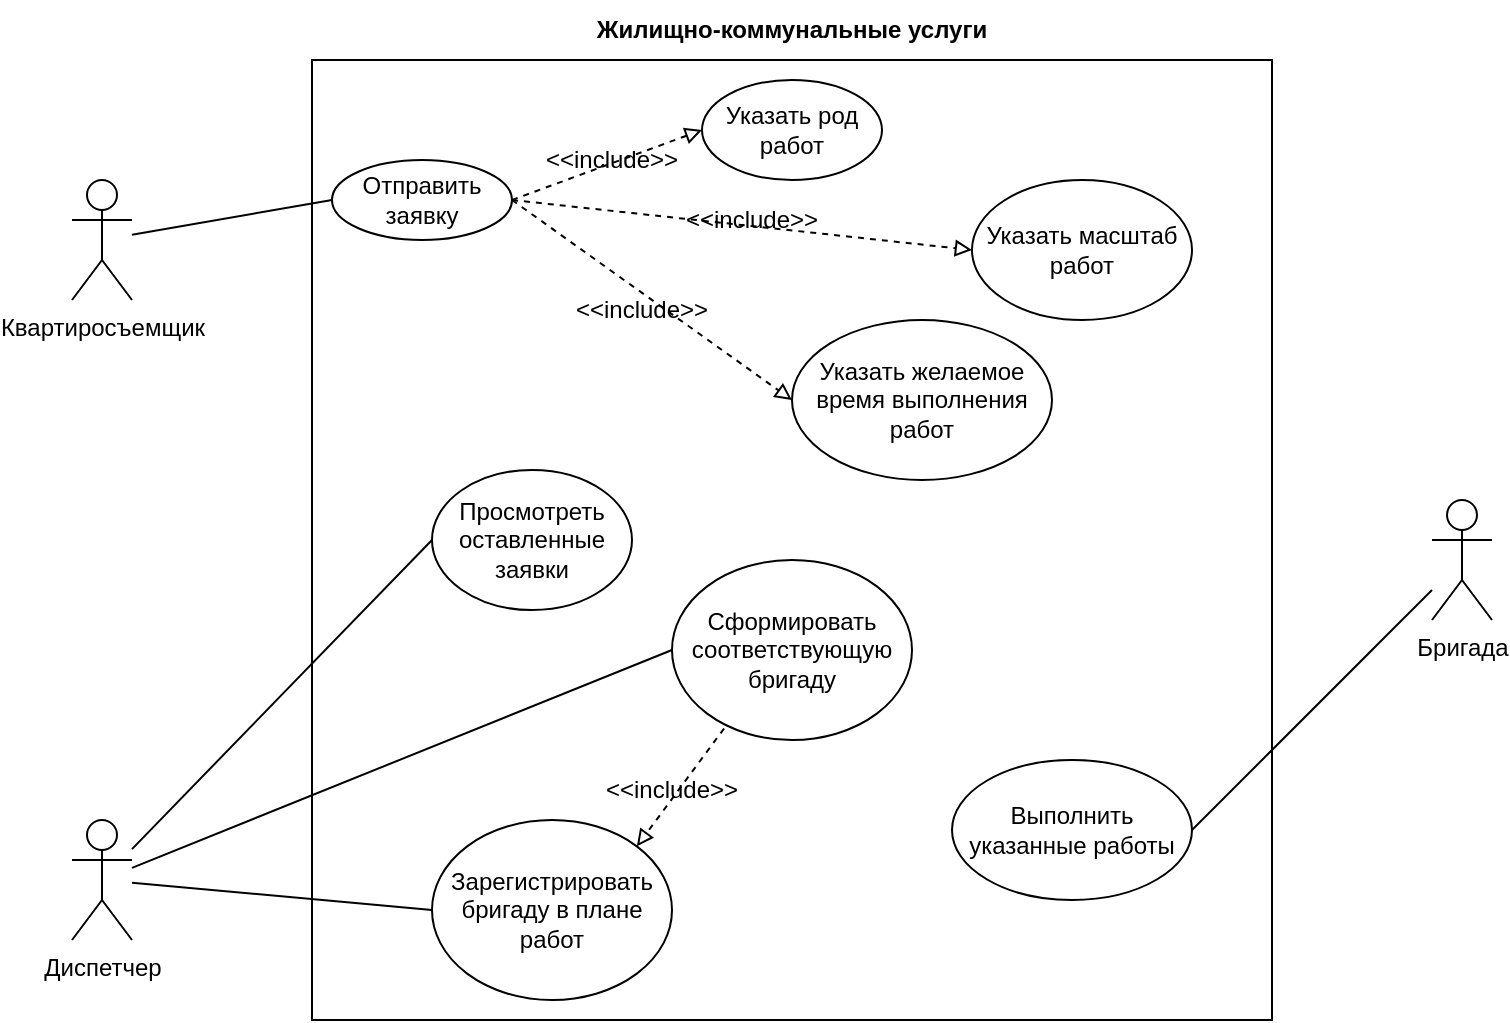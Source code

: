 <mxfile version="22.1.11" type="device">
  <diagram name="Page-1" id="85fQJN2st-ijptsXDaMO">
    <mxGraphModel dx="1050" dy="569" grid="1" gridSize="10" guides="1" tooltips="1" connect="1" arrows="1" fold="1" page="1" pageScale="1" pageWidth="850" pageHeight="1100" math="0" shadow="0">
      <root>
        <mxCell id="0" />
        <mxCell id="1" parent="0" />
        <mxCell id="ztAKsAVb6uiQ9-2xv97v-2" value="" style="whiteSpace=wrap;html=1;aspect=fixed;" parent="1" vertex="1">
          <mxGeometry x="200" y="80" width="480" height="480" as="geometry" />
        </mxCell>
        <mxCell id="ztAKsAVb6uiQ9-2xv97v-3" value="Квартиросъемщик" style="shape=umlActor;verticalLabelPosition=bottom;verticalAlign=top;html=1;outlineConnect=0;" parent="1" vertex="1">
          <mxGeometry x="80" y="140" width="30" height="60" as="geometry" />
        </mxCell>
        <mxCell id="ztAKsAVb6uiQ9-2xv97v-4" value="&lt;b&gt;Жилищно-коммунальные услуги&lt;/b&gt;" style="text;html=1;strokeColor=none;fillColor=none;align=center;verticalAlign=middle;whiteSpace=wrap;rounded=0;" parent="1" vertex="1">
          <mxGeometry x="340" y="50" width="200" height="30" as="geometry" />
        </mxCell>
        <mxCell id="ztAKsAVb6uiQ9-2xv97v-5" value="Отправить заявку" style="ellipse;whiteSpace=wrap;html=1;" parent="1" vertex="1">
          <mxGeometry x="210" y="130" width="90" height="40" as="geometry" />
        </mxCell>
        <mxCell id="ztAKsAVb6uiQ9-2xv97v-6" value="Указать род работ" style="ellipse;whiteSpace=wrap;html=1;" parent="1" vertex="1">
          <mxGeometry x="395" y="90" width="90" height="50" as="geometry" />
        </mxCell>
        <mxCell id="ztAKsAVb6uiQ9-2xv97v-7" value="Указать масштаб работ" style="ellipse;whiteSpace=wrap;html=1;" parent="1" vertex="1">
          <mxGeometry x="530" y="140" width="110" height="70" as="geometry" />
        </mxCell>
        <mxCell id="ztAKsAVb6uiQ9-2xv97v-8" value="Указать желаемое время выполнения работ" style="ellipse;whiteSpace=wrap;html=1;" parent="1" vertex="1">
          <mxGeometry x="440" y="210" width="130" height="80" as="geometry" />
        </mxCell>
        <mxCell id="ztAKsAVb6uiQ9-2xv97v-9" value="" style="endArrow=block;html=1;rounded=0;exitX=1;exitY=0.5;exitDx=0;exitDy=0;entryX=0;entryY=0.5;entryDx=0;entryDy=0;endFill=0;dashed=1;" parent="1" source="ztAKsAVb6uiQ9-2xv97v-5" target="ztAKsAVb6uiQ9-2xv97v-6" edge="1">
          <mxGeometry width="50" height="50" relative="1" as="geometry">
            <mxPoint x="310" y="230" as="sourcePoint" />
            <mxPoint x="360" y="180" as="targetPoint" />
          </mxGeometry>
        </mxCell>
        <mxCell id="ztAKsAVb6uiQ9-2xv97v-10" value="" style="endArrow=block;html=1;rounded=0;exitX=1;exitY=0.5;exitDx=0;exitDy=0;entryX=0;entryY=0.5;entryDx=0;entryDy=0;endFill=0;dashed=1;" parent="1" source="ztAKsAVb6uiQ9-2xv97v-5" target="ztAKsAVb6uiQ9-2xv97v-7" edge="1">
          <mxGeometry width="50" height="50" relative="1" as="geometry">
            <mxPoint x="250" y="320" as="sourcePoint" />
            <mxPoint x="300" y="270" as="targetPoint" />
          </mxGeometry>
        </mxCell>
        <mxCell id="ztAKsAVb6uiQ9-2xv97v-11" value="" style="endArrow=block;html=1;rounded=0;exitX=1;exitY=0.5;exitDx=0;exitDy=0;endFill=0;dashed=1;entryX=0;entryY=0.5;entryDx=0;entryDy=0;" parent="1" source="ztAKsAVb6uiQ9-2xv97v-5" target="ztAKsAVb6uiQ9-2xv97v-8" edge="1">
          <mxGeometry width="50" height="50" relative="1" as="geometry">
            <mxPoint x="300" y="250" as="sourcePoint" />
            <mxPoint x="350" y="200" as="targetPoint" />
          </mxGeometry>
        </mxCell>
        <mxCell id="ztAKsAVb6uiQ9-2xv97v-12" value="&amp;lt;&amp;lt;include&amp;gt;&amp;gt;" style="text;html=1;strokeColor=none;fillColor=none;align=center;verticalAlign=middle;whiteSpace=wrap;rounded=0;" parent="1" vertex="1">
          <mxGeometry x="320" y="115" width="60" height="30" as="geometry" />
        </mxCell>
        <mxCell id="ztAKsAVb6uiQ9-2xv97v-13" value="&amp;lt;&amp;lt;include&amp;gt;&amp;gt;" style="text;html=1;strokeColor=none;fillColor=none;align=center;verticalAlign=middle;whiteSpace=wrap;rounded=0;" parent="1" vertex="1">
          <mxGeometry x="390" y="145" width="60" height="30" as="geometry" />
        </mxCell>
        <mxCell id="ztAKsAVb6uiQ9-2xv97v-14" value="&amp;lt;&amp;lt;include&amp;gt;&amp;gt;" style="text;html=1;strokeColor=none;fillColor=none;align=center;verticalAlign=middle;whiteSpace=wrap;rounded=0;" parent="1" vertex="1">
          <mxGeometry x="335" y="190" width="60" height="30" as="geometry" />
        </mxCell>
        <mxCell id="ztAKsAVb6uiQ9-2xv97v-15" value="Диспетчер" style="shape=umlActor;verticalLabelPosition=bottom;verticalAlign=top;html=1;outlineConnect=0;" parent="1" vertex="1">
          <mxGeometry x="80" y="460" width="30" height="60" as="geometry" />
        </mxCell>
        <mxCell id="ztAKsAVb6uiQ9-2xv97v-18" value="" style="endArrow=none;html=1;rounded=0;entryX=0;entryY=0.5;entryDx=0;entryDy=0;endFill=0;" parent="1" source="ztAKsAVb6uiQ9-2xv97v-3" target="ztAKsAVb6uiQ9-2xv97v-5" edge="1">
          <mxGeometry width="50" height="50" relative="1" as="geometry">
            <mxPoint x="140" y="210" as="sourcePoint" />
            <mxPoint x="150" y="280" as="targetPoint" />
          </mxGeometry>
        </mxCell>
        <mxCell id="ztAKsAVb6uiQ9-2xv97v-19" value="Сформировать соответствующую бригаду" style="ellipse;whiteSpace=wrap;html=1;" parent="1" vertex="1">
          <mxGeometry x="380" y="330" width="120" height="90" as="geometry" />
        </mxCell>
        <mxCell id="ztAKsAVb6uiQ9-2xv97v-20" value="Зарегистрировать бригаду в плане работ" style="ellipse;whiteSpace=wrap;html=1;" parent="1" vertex="1">
          <mxGeometry x="260" y="460" width="120" height="90" as="geometry" />
        </mxCell>
        <mxCell id="ztAKsAVb6uiQ9-2xv97v-21" value="" style="endArrow=none;html=1;rounded=0;entryX=0;entryY=0.5;entryDx=0;entryDy=0;endFill=0;" parent="1" source="ztAKsAVb6uiQ9-2xv97v-15" target="ztAKsAVb6uiQ9-2xv97v-19" edge="1">
          <mxGeometry width="50" height="50" relative="1" as="geometry">
            <mxPoint x="20" y="410" as="sourcePoint" />
            <mxPoint x="70" y="360" as="targetPoint" />
          </mxGeometry>
        </mxCell>
        <mxCell id="ztAKsAVb6uiQ9-2xv97v-22" value="" style="endArrow=none;html=1;rounded=0;entryX=0;entryY=0.5;entryDx=0;entryDy=0;endFill=0;" parent="1" source="ztAKsAVb6uiQ9-2xv97v-15" target="ztAKsAVb6uiQ9-2xv97v-20" edge="1">
          <mxGeometry width="50" height="50" relative="1" as="geometry">
            <mxPoint x="30" y="350" as="sourcePoint" />
            <mxPoint x="80" y="300" as="targetPoint" />
          </mxGeometry>
        </mxCell>
        <mxCell id="ztAKsAVb6uiQ9-2xv97v-23" value="Бригада" style="shape=umlActor;verticalLabelPosition=bottom;verticalAlign=top;html=1;outlineConnect=0;" parent="1" vertex="1">
          <mxGeometry x="760" y="300" width="30" height="60" as="geometry" />
        </mxCell>
        <mxCell id="ztAKsAVb6uiQ9-2xv97v-24" value="Выполнить указанные работы" style="ellipse;whiteSpace=wrap;html=1;" parent="1" vertex="1">
          <mxGeometry x="520" y="430" width="120" height="70" as="geometry" />
        </mxCell>
        <mxCell id="ztAKsAVb6uiQ9-2xv97v-25" value="Просмотреть оставленные заявки" style="ellipse;whiteSpace=wrap;html=1;" parent="1" vertex="1">
          <mxGeometry x="260" y="285" width="100" height="70" as="geometry" />
        </mxCell>
        <mxCell id="ztAKsAVb6uiQ9-2xv97v-26" value="" style="endArrow=none;html=1;rounded=0;entryX=0;entryY=0.5;entryDx=0;entryDy=0;endFill=0;" parent="1" source="ztAKsAVb6uiQ9-2xv97v-15" target="ztAKsAVb6uiQ9-2xv97v-25" edge="1">
          <mxGeometry width="50" height="50" relative="1" as="geometry">
            <mxPoint x="90" y="420" as="sourcePoint" />
            <mxPoint x="140" y="370" as="targetPoint" />
          </mxGeometry>
        </mxCell>
        <mxCell id="ztAKsAVb6uiQ9-2xv97v-27" value="" style="endArrow=none;html=1;rounded=0;entryX=1;entryY=0.5;entryDx=0;entryDy=0;endFill=0;" parent="1" source="ztAKsAVb6uiQ9-2xv97v-23" target="ztAKsAVb6uiQ9-2xv97v-24" edge="1">
          <mxGeometry width="50" height="50" relative="1" as="geometry">
            <mxPoint x="760" y="210" as="sourcePoint" />
            <mxPoint x="730" y="320" as="targetPoint" />
          </mxGeometry>
        </mxCell>
        <mxCell id="VpAIdjVmiUN2TKrz8U9M-1" value="" style="endArrow=block;html=1;rounded=0;exitX=0.217;exitY=0.936;exitDx=0;exitDy=0;exitPerimeter=0;entryX=1;entryY=0;entryDx=0;entryDy=0;dashed=1;endFill=0;" edge="1" parent="1" source="ztAKsAVb6uiQ9-2xv97v-19" target="ztAKsAVb6uiQ9-2xv97v-20">
          <mxGeometry width="50" height="50" relative="1" as="geometry">
            <mxPoint x="60" y="370" as="sourcePoint" />
            <mxPoint x="110" y="320" as="targetPoint" />
          </mxGeometry>
        </mxCell>
        <mxCell id="VpAIdjVmiUN2TKrz8U9M-2" value="&amp;lt;&amp;lt;include&amp;gt;&amp;gt;" style="text;html=1;strokeColor=none;fillColor=none;align=center;verticalAlign=middle;whiteSpace=wrap;rounded=0;" vertex="1" parent="1">
          <mxGeometry x="350" y="430" width="60" height="30" as="geometry" />
        </mxCell>
      </root>
    </mxGraphModel>
  </diagram>
</mxfile>
